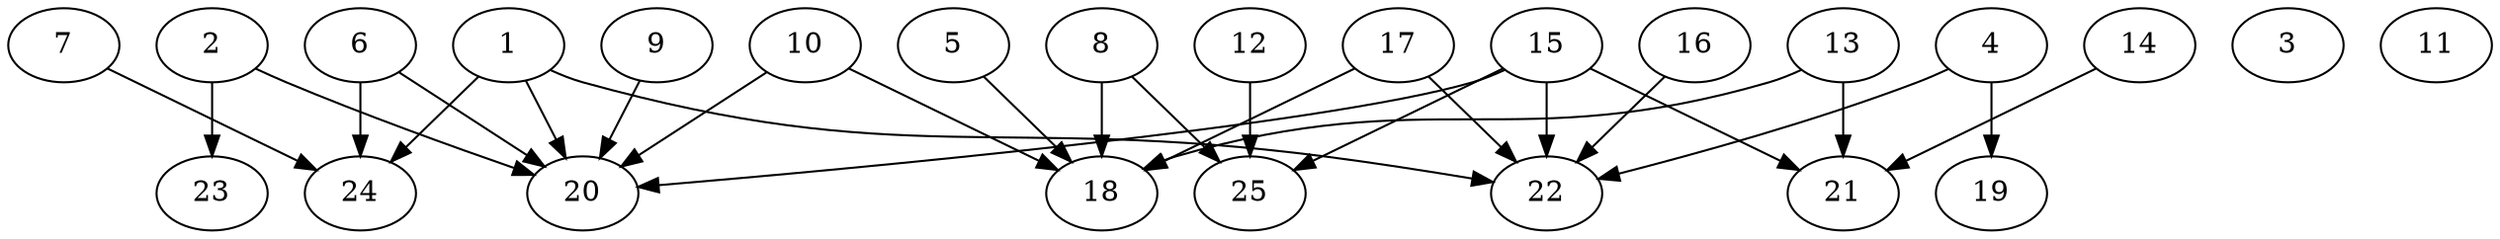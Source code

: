 // DAG automatically generated by daggen at Thu Oct  3 14:00:39 2019
// ./daggen --dot -n 25 --ccr 0.4 --fat 0.9 --regular 0.9 --density 0.5 --mindata 5242880 --maxdata 52428800 
digraph G {
  1 [size="123548160", alpha="0.20", expect_size="49419264"] 
  1 -> 20 [size ="49419264"]
  1 -> 22 [size ="49419264"]
  1 -> 24 [size ="49419264"]
  2 [size="18129920", alpha="0.01", expect_size="7251968"] 
  2 -> 20 [size ="7251968"]
  2 -> 23 [size ="7251968"]
  3 [size="15088640", alpha="0.14", expect_size="6035456"] 
  4 [size="82636800", alpha="0.18", expect_size="33054720"] 
  4 -> 19 [size ="33054720"]
  4 -> 22 [size ="33054720"]
  5 [size="104517120", alpha="0.07", expect_size="41806848"] 
  5 -> 18 [size ="41806848"]
  6 [size="110976000", alpha="0.07", expect_size="44390400"] 
  6 -> 20 [size ="44390400"]
  6 -> 24 [size ="44390400"]
  7 [size="24832000", alpha="0.05", expect_size="9932800"] 
  7 -> 24 [size ="9932800"]
  8 [size="108377600", alpha="0.03", expect_size="43351040"] 
  8 -> 18 [size ="43351040"]
  8 -> 25 [size ="43351040"]
  9 [size="21552640", alpha="0.19", expect_size="8621056"] 
  9 -> 20 [size ="8621056"]
  10 [size="83847680", alpha="0.05", expect_size="33539072"] 
  10 -> 18 [size ="33539072"]
  10 -> 20 [size ="33539072"]
  11 [size="75456000", alpha="0.08", expect_size="30182400"] 
  12 [size="74554880", alpha="0.05", expect_size="29821952"] 
  12 -> 25 [size ="29821952"]
  13 [size="81062400", alpha="0.05", expect_size="32424960"] 
  13 -> 18 [size ="32424960"]
  13 -> 21 [size ="32424960"]
  14 [size="45091840", alpha="0.16", expect_size="18036736"] 
  14 -> 21 [size ="18036736"]
  15 [size="35023360", alpha="0.17", expect_size="14009344"] 
  15 -> 20 [size ="14009344"]
  15 -> 21 [size ="14009344"]
  15 -> 22 [size ="14009344"]
  15 -> 25 [size ="14009344"]
  16 [size="77209600", alpha="0.18", expect_size="30883840"] 
  16 -> 22 [size ="30883840"]
  17 [size="117176320", alpha="0.10", expect_size="46870528"] 
  17 -> 18 [size ="46870528"]
  17 -> 22 [size ="46870528"]
  18 [size="29926400", alpha="0.20", expect_size="11970560"] 
  19 [size="46906880", alpha="0.06", expect_size="18762752"] 
  20 [size="43832320", alpha="0.09", expect_size="17532928"] 
  21 [size="73277440", alpha="0.10", expect_size="29310976"] 
  22 [size="119234560", alpha="0.12", expect_size="47693824"] 
  23 [size="29854720", alpha="0.15", expect_size="11941888"] 
  24 [size="57756160", alpha="0.09", expect_size="23102464"] 
  25 [size="36093440", alpha="0.19", expect_size="14437376"] 
}
